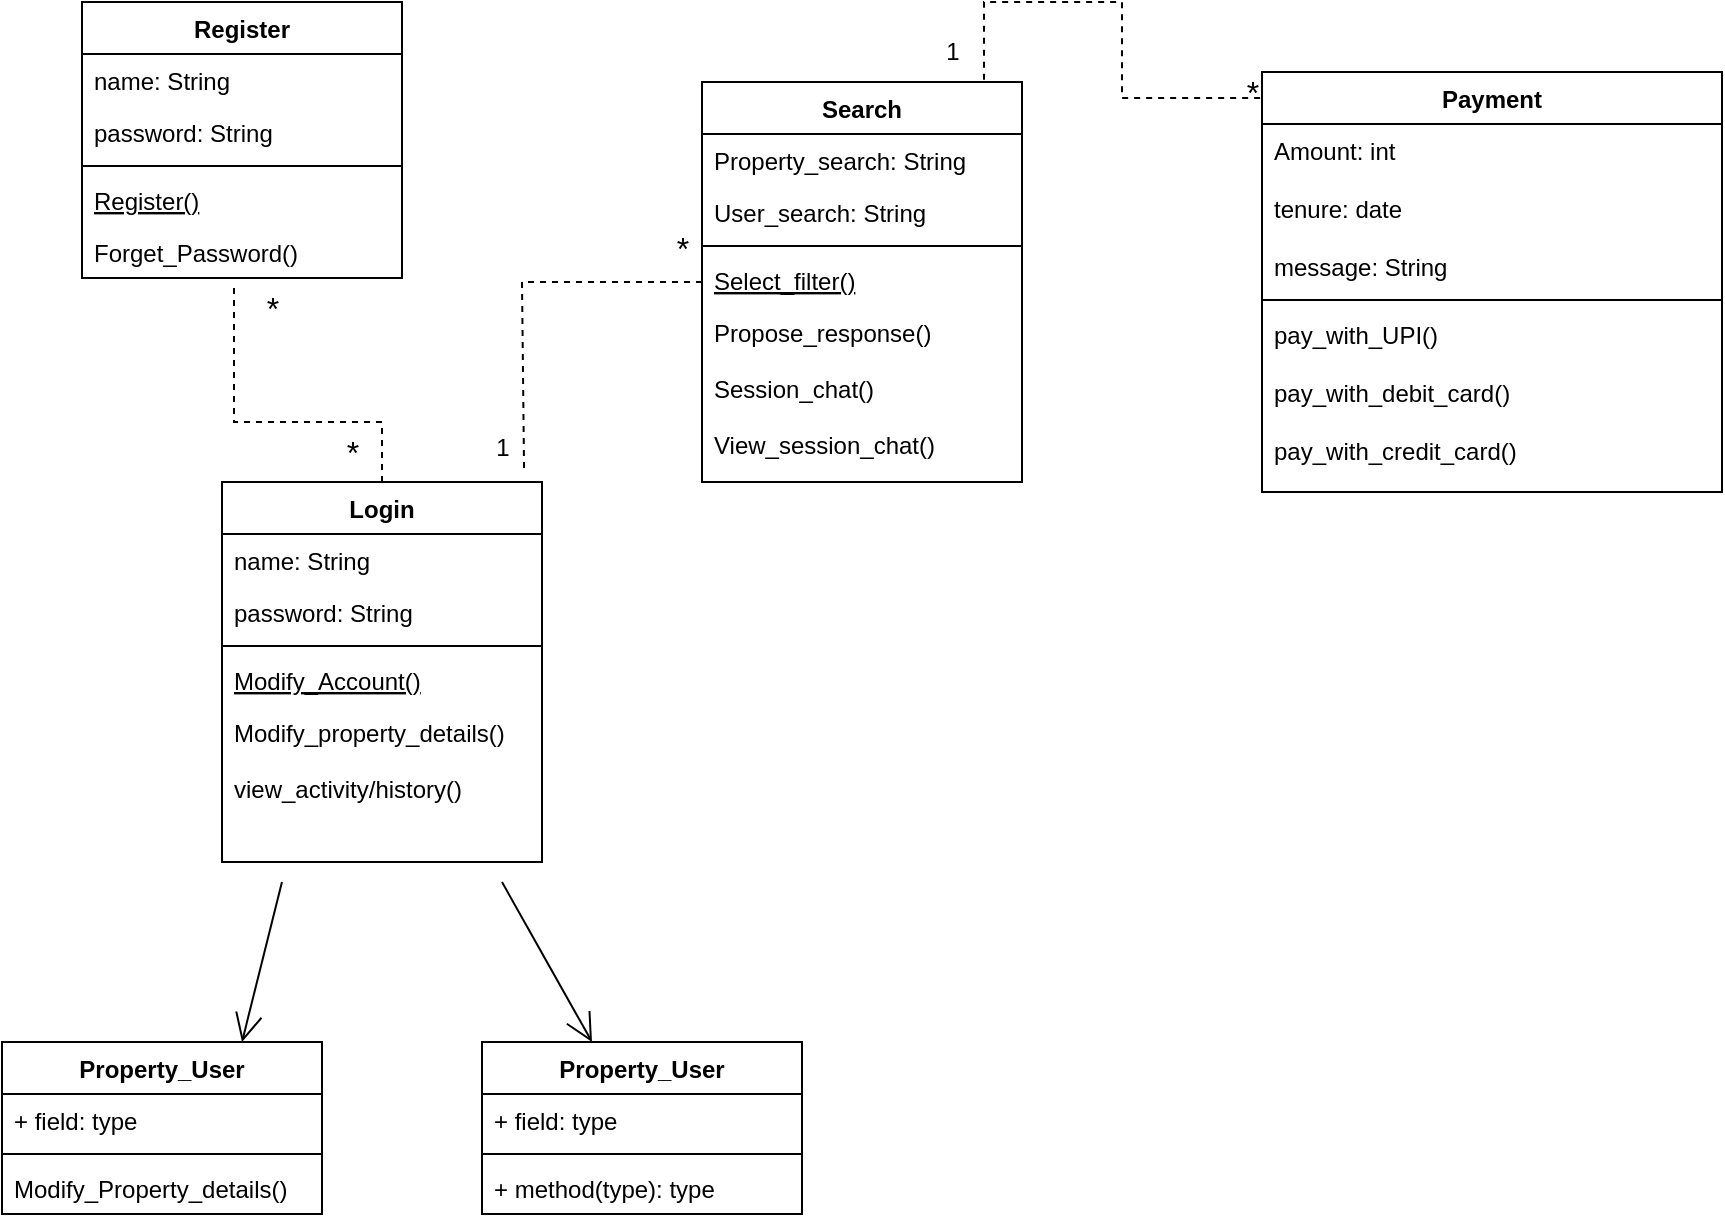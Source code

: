 <mxfile version="23.1.1" type="github">
  <diagram id="C5RBs43oDa-KdzZeNtuy" name="Page-1">
    <mxGraphModel dx="1050" dy="605" grid="1" gridSize="10" guides="1" tooltips="1" connect="1" arrows="1" fold="1" page="1" pageScale="1" pageWidth="1600" pageHeight="1200" math="0" shadow="0">
      <root>
        <mxCell id="WIyWlLk6GJQsqaUBKTNV-0" />
        <mxCell id="WIyWlLk6GJQsqaUBKTNV-1" parent="WIyWlLk6GJQsqaUBKTNV-0" />
        <mxCell id="zkfFHV4jXpPFQw0GAbJ--6" value="Login" style="swimlane;fontStyle=1;align=center;verticalAlign=top;childLayout=stackLayout;horizontal=1;startSize=26;horizontalStack=0;resizeParent=1;resizeLast=0;collapsible=1;marginBottom=0;rounded=0;shadow=0;strokeWidth=1;" parent="WIyWlLk6GJQsqaUBKTNV-1" vertex="1">
          <mxGeometry x="190" y="320" width="160" height="190" as="geometry">
            <mxRectangle x="130" y="380" width="160" height="26" as="alternateBounds" />
          </mxGeometry>
        </mxCell>
        <mxCell id="zkfFHV4jXpPFQw0GAbJ--7" value="name: String" style="text;align=left;verticalAlign=top;spacingLeft=4;spacingRight=4;overflow=hidden;rotatable=0;points=[[0,0.5],[1,0.5]];portConstraint=eastwest;" parent="zkfFHV4jXpPFQw0GAbJ--6" vertex="1">
          <mxGeometry y="26" width="160" height="26" as="geometry" />
        </mxCell>
        <mxCell id="zkfFHV4jXpPFQw0GAbJ--8" value="password: String" style="text;align=left;verticalAlign=top;spacingLeft=4;spacingRight=4;overflow=hidden;rotatable=0;points=[[0,0.5],[1,0.5]];portConstraint=eastwest;rounded=0;shadow=0;html=0;" parent="zkfFHV4jXpPFQw0GAbJ--6" vertex="1">
          <mxGeometry y="52" width="160" height="26" as="geometry" />
        </mxCell>
        <mxCell id="zkfFHV4jXpPFQw0GAbJ--9" value="" style="line;html=1;strokeWidth=1;align=left;verticalAlign=middle;spacingTop=-1;spacingLeft=3;spacingRight=3;rotatable=0;labelPosition=right;points=[];portConstraint=eastwest;" parent="zkfFHV4jXpPFQw0GAbJ--6" vertex="1">
          <mxGeometry y="78" width="160" height="8" as="geometry" />
        </mxCell>
        <mxCell id="zkfFHV4jXpPFQw0GAbJ--10" value="Modify_Account()" style="text;align=left;verticalAlign=top;spacingLeft=4;spacingRight=4;overflow=hidden;rotatable=0;points=[[0,0.5],[1,0.5]];portConstraint=eastwest;fontStyle=4" parent="zkfFHV4jXpPFQw0GAbJ--6" vertex="1">
          <mxGeometry y="86" width="160" height="26" as="geometry" />
        </mxCell>
        <mxCell id="zkfFHV4jXpPFQw0GAbJ--11" value="Modify_property_details()&#xa;&#xa;view_activity/history()&#xa;&#xa;" style="text;align=left;verticalAlign=top;spacingLeft=4;spacingRight=4;overflow=hidden;rotatable=0;points=[[0,0.5],[1,0.5]];portConstraint=eastwest;" parent="zkfFHV4jXpPFQw0GAbJ--6" vertex="1">
          <mxGeometry y="112" width="160" height="78" as="geometry" />
        </mxCell>
        <mxCell id="L5zfjox4up8quBb23s9r-0" value="Register" style="swimlane;fontStyle=1;align=center;verticalAlign=top;childLayout=stackLayout;horizontal=1;startSize=26;horizontalStack=0;resizeParent=1;resizeLast=0;collapsible=1;marginBottom=0;rounded=0;shadow=0;strokeWidth=1;" vertex="1" parent="WIyWlLk6GJQsqaUBKTNV-1">
          <mxGeometry x="120" y="80" width="160" height="138" as="geometry">
            <mxRectangle x="130" y="380" width="160" height="26" as="alternateBounds" />
          </mxGeometry>
        </mxCell>
        <mxCell id="L5zfjox4up8quBb23s9r-1" value="name: String" style="text;align=left;verticalAlign=top;spacingLeft=4;spacingRight=4;overflow=hidden;rotatable=0;points=[[0,0.5],[1,0.5]];portConstraint=eastwest;" vertex="1" parent="L5zfjox4up8quBb23s9r-0">
          <mxGeometry y="26" width="160" height="26" as="geometry" />
        </mxCell>
        <mxCell id="L5zfjox4up8quBb23s9r-2" value="password: String" style="text;align=left;verticalAlign=top;spacingLeft=4;spacingRight=4;overflow=hidden;rotatable=0;points=[[0,0.5],[1,0.5]];portConstraint=eastwest;rounded=0;shadow=0;html=0;" vertex="1" parent="L5zfjox4up8quBb23s9r-0">
          <mxGeometry y="52" width="160" height="26" as="geometry" />
        </mxCell>
        <mxCell id="L5zfjox4up8quBb23s9r-3" value="" style="line;html=1;strokeWidth=1;align=left;verticalAlign=middle;spacingTop=-1;spacingLeft=3;spacingRight=3;rotatable=0;labelPosition=right;points=[];portConstraint=eastwest;" vertex="1" parent="L5zfjox4up8quBb23s9r-0">
          <mxGeometry y="78" width="160" height="8" as="geometry" />
        </mxCell>
        <mxCell id="L5zfjox4up8quBb23s9r-4" value="Register()" style="text;align=left;verticalAlign=top;spacingLeft=4;spacingRight=4;overflow=hidden;rotatable=0;points=[[0,0.5],[1,0.5]];portConstraint=eastwest;fontStyle=4" vertex="1" parent="L5zfjox4up8quBb23s9r-0">
          <mxGeometry y="86" width="160" height="26" as="geometry" />
        </mxCell>
        <mxCell id="L5zfjox4up8quBb23s9r-5" value="Forget_Password()" style="text;align=left;verticalAlign=top;spacingLeft=4;spacingRight=4;overflow=hidden;rotatable=0;points=[[0,0.5],[1,0.5]];portConstraint=eastwest;" vertex="1" parent="L5zfjox4up8quBb23s9r-0">
          <mxGeometry y="112" width="160" height="26" as="geometry" />
        </mxCell>
        <mxCell id="L5zfjox4up8quBb23s9r-7" value="Search" style="swimlane;fontStyle=1;align=center;verticalAlign=top;childLayout=stackLayout;horizontal=1;startSize=26;horizontalStack=0;resizeParent=1;resizeLast=0;collapsible=1;marginBottom=0;rounded=0;shadow=0;strokeWidth=1;" vertex="1" parent="WIyWlLk6GJQsqaUBKTNV-1">
          <mxGeometry x="430" y="120" width="160" height="200" as="geometry">
            <mxRectangle x="130" y="380" width="160" height="26" as="alternateBounds" />
          </mxGeometry>
        </mxCell>
        <mxCell id="L5zfjox4up8quBb23s9r-8" value="Property_search: String" style="text;align=left;verticalAlign=top;spacingLeft=4;spacingRight=4;overflow=hidden;rotatable=0;points=[[0,0.5],[1,0.5]];portConstraint=eastwest;" vertex="1" parent="L5zfjox4up8quBb23s9r-7">
          <mxGeometry y="26" width="160" height="26" as="geometry" />
        </mxCell>
        <mxCell id="L5zfjox4up8quBb23s9r-9" value="User_search: String" style="text;align=left;verticalAlign=top;spacingLeft=4;spacingRight=4;overflow=hidden;rotatable=0;points=[[0,0.5],[1,0.5]];portConstraint=eastwest;rounded=0;shadow=0;html=0;" vertex="1" parent="L5zfjox4up8quBb23s9r-7">
          <mxGeometry y="52" width="160" height="26" as="geometry" />
        </mxCell>
        <mxCell id="L5zfjox4up8quBb23s9r-10" value="" style="line;html=1;strokeWidth=1;align=left;verticalAlign=middle;spacingTop=-1;spacingLeft=3;spacingRight=3;rotatable=0;labelPosition=right;points=[];portConstraint=eastwest;" vertex="1" parent="L5zfjox4up8quBb23s9r-7">
          <mxGeometry y="78" width="160" height="8" as="geometry" />
        </mxCell>
        <mxCell id="L5zfjox4up8quBb23s9r-11" value="Select_filter()" style="text;align=left;verticalAlign=top;spacingLeft=4;spacingRight=4;overflow=hidden;rotatable=0;points=[[0,0.5],[1,0.5]];portConstraint=eastwest;fontStyle=4" vertex="1" parent="L5zfjox4up8quBb23s9r-7">
          <mxGeometry y="86" width="160" height="26" as="geometry" />
        </mxCell>
        <mxCell id="L5zfjox4up8quBb23s9r-12" value="Propose_response()&#xa;&#xa;Session_chat()&#xa;&#xa;View_session_chat()&#xa;&#xa;" style="text;align=left;verticalAlign=top;spacingLeft=4;spacingRight=4;overflow=hidden;rotatable=0;points=[[0,0.5],[1,0.5]];portConstraint=eastwest;" vertex="1" parent="L5zfjox4up8quBb23s9r-7">
          <mxGeometry y="112" width="160" height="78" as="geometry" />
        </mxCell>
        <mxCell id="L5zfjox4up8quBb23s9r-17" value="Payment" style="swimlane;fontStyle=1;align=center;verticalAlign=top;childLayout=stackLayout;horizontal=1;startSize=26;horizontalStack=0;resizeParent=1;resizeParentMax=0;resizeLast=0;collapsible=1;marginBottom=0;whiteSpace=wrap;html=1;" vertex="1" parent="WIyWlLk6GJQsqaUBKTNV-1">
          <mxGeometry x="710" y="115" width="230" height="210" as="geometry" />
        </mxCell>
        <mxCell id="L5zfjox4up8quBb23s9r-18" value="&lt;div&gt;Amount: int&lt;/div&gt;&lt;div&gt;&lt;br&gt;&lt;/div&gt;&lt;div&gt;tenure: date&lt;/div&gt;&lt;div&gt;&lt;br&gt;&lt;/div&gt;&lt;div&gt;message: String&lt;br&gt;&lt;/div&gt;" style="text;strokeColor=none;fillColor=none;align=left;verticalAlign=top;spacingLeft=4;spacingRight=4;overflow=hidden;rotatable=0;points=[[0,0.5],[1,0.5]];portConstraint=eastwest;whiteSpace=wrap;html=1;" vertex="1" parent="L5zfjox4up8quBb23s9r-17">
          <mxGeometry y="26" width="230" height="84" as="geometry" />
        </mxCell>
        <mxCell id="L5zfjox4up8quBb23s9r-19" value="" style="line;strokeWidth=1;fillColor=none;align=left;verticalAlign=middle;spacingTop=-1;spacingLeft=3;spacingRight=3;rotatable=0;labelPosition=right;points=[];portConstraint=eastwest;strokeColor=inherit;" vertex="1" parent="L5zfjox4up8quBb23s9r-17">
          <mxGeometry y="110" width="230" height="8" as="geometry" />
        </mxCell>
        <mxCell id="L5zfjox4up8quBb23s9r-20" value="&lt;div&gt;pay_with_UPI()&lt;/div&gt;&lt;div&gt;&lt;br&gt;&lt;/div&gt;&lt;div&gt;pay_with_debit_card()&lt;/div&gt;&lt;div&gt;&lt;br&gt;&lt;/div&gt;&lt;div&gt;pay_with_credit_card()&lt;br&gt;&lt;/div&gt;" style="text;strokeColor=none;fillColor=none;align=left;verticalAlign=top;spacingLeft=4;spacingRight=4;overflow=hidden;rotatable=0;points=[[0,0.5],[1,0.5]];portConstraint=eastwest;whiteSpace=wrap;html=1;" vertex="1" parent="L5zfjox4up8quBb23s9r-17">
          <mxGeometry y="118" width="230" height="92" as="geometry" />
        </mxCell>
        <mxCell id="L5zfjox4up8quBb23s9r-21" value="" style="endArrow=none;dashed=1;html=1;rounded=0;entryX=0.475;entryY=1.077;entryDx=0;entryDy=0;entryPerimeter=0;exitX=0.5;exitY=0;exitDx=0;exitDy=0;" edge="1" parent="WIyWlLk6GJQsqaUBKTNV-1" source="zkfFHV4jXpPFQw0GAbJ--6" target="L5zfjox4up8quBb23s9r-5">
          <mxGeometry width="50" height="50" relative="1" as="geometry">
            <mxPoint x="270" y="280" as="sourcePoint" />
            <mxPoint x="320" y="230" as="targetPoint" />
            <Array as="points">
              <mxPoint x="270" y="290" />
              <mxPoint x="196" y="290" />
            </Array>
          </mxGeometry>
        </mxCell>
        <mxCell id="L5zfjox4up8quBb23s9r-22" value="" style="endArrow=none;dashed=1;html=1;rounded=0;entryX=0.944;entryY=-0.03;entryDx=0;entryDy=0;entryPerimeter=0;exitX=0;exitY=0.5;exitDx=0;exitDy=0;" edge="1" parent="WIyWlLk6GJQsqaUBKTNV-1" source="L5zfjox4up8quBb23s9r-7" target="zkfFHV4jXpPFQw0GAbJ--6">
          <mxGeometry width="50" height="50" relative="1" as="geometry">
            <mxPoint x="414" y="250" as="sourcePoint" />
            <mxPoint x="340" y="150" as="targetPoint" />
            <Array as="points">
              <mxPoint x="414" y="220" />
              <mxPoint x="340" y="220" />
            </Array>
          </mxGeometry>
        </mxCell>
        <mxCell id="L5zfjox4up8quBb23s9r-23" value="&lt;font size=&quot;3&quot;&gt;*&lt;/font&gt;" style="text;html=1;align=center;verticalAlign=middle;resizable=0;points=[];autosize=1;strokeColor=none;fillColor=none;" vertex="1" parent="WIyWlLk6GJQsqaUBKTNV-1">
          <mxGeometry x="405" y="188" width="30" height="30" as="geometry" />
        </mxCell>
        <mxCell id="L5zfjox4up8quBb23s9r-24" value="1" style="text;html=1;align=center;verticalAlign=middle;resizable=0;points=[];autosize=1;strokeColor=none;fillColor=none;" vertex="1" parent="WIyWlLk6GJQsqaUBKTNV-1">
          <mxGeometry x="315" y="288" width="30" height="30" as="geometry" />
        </mxCell>
        <mxCell id="L5zfjox4up8quBb23s9r-25" value="" style="endArrow=none;dashed=1;html=1;rounded=0;exitX=-0.004;exitY=0.062;exitDx=0;exitDy=0;exitPerimeter=0;" edge="1" parent="WIyWlLk6GJQsqaUBKTNV-1" source="L5zfjox4up8quBb23s9r-17">
          <mxGeometry width="50" height="50" relative="1" as="geometry">
            <mxPoint x="660" y="16" as="sourcePoint" />
            <mxPoint x="571" y="120" as="targetPoint" />
            <Array as="points">
              <mxPoint x="640" y="128" />
              <mxPoint x="640" y="80" />
              <mxPoint x="571" y="80" />
            </Array>
          </mxGeometry>
        </mxCell>
        <mxCell id="L5zfjox4up8quBb23s9r-26" value="1" style="text;html=1;align=center;verticalAlign=middle;resizable=0;points=[];autosize=1;strokeColor=none;fillColor=none;" vertex="1" parent="WIyWlLk6GJQsqaUBKTNV-1">
          <mxGeometry x="540" y="90" width="30" height="30" as="geometry" />
        </mxCell>
        <mxCell id="L5zfjox4up8quBb23s9r-27" value="&lt;font size=&quot;3&quot;&gt;*&lt;/font&gt;" style="text;html=1;align=center;verticalAlign=middle;resizable=0;points=[];autosize=1;strokeColor=none;fillColor=none;" vertex="1" parent="WIyWlLk6GJQsqaUBKTNV-1">
          <mxGeometry x="690" y="110" width="30" height="30" as="geometry" />
        </mxCell>
        <mxCell id="L5zfjox4up8quBb23s9r-28" value="&lt;font size=&quot;3&quot;&gt;*&lt;/font&gt;" style="text;html=1;align=center;verticalAlign=middle;resizable=0;points=[];autosize=1;strokeColor=none;fillColor=none;" vertex="1" parent="WIyWlLk6GJQsqaUBKTNV-1">
          <mxGeometry x="200" y="218" width="30" height="30" as="geometry" />
        </mxCell>
        <mxCell id="L5zfjox4up8quBb23s9r-29" value="&lt;font size=&quot;3&quot;&gt;*&lt;/font&gt;" style="text;html=1;align=center;verticalAlign=middle;resizable=0;points=[];autosize=1;strokeColor=none;fillColor=none;" vertex="1" parent="WIyWlLk6GJQsqaUBKTNV-1">
          <mxGeometry x="240" y="290" width="30" height="30" as="geometry" />
        </mxCell>
        <mxCell id="L5zfjox4up8quBb23s9r-30" value="Property_User" style="swimlane;fontStyle=1;align=center;verticalAlign=top;childLayout=stackLayout;horizontal=1;startSize=26;horizontalStack=0;resizeParent=1;resizeParentMax=0;resizeLast=0;collapsible=1;marginBottom=0;whiteSpace=wrap;html=1;" vertex="1" parent="WIyWlLk6GJQsqaUBKTNV-1">
          <mxGeometry x="80" y="600" width="160" height="86" as="geometry" />
        </mxCell>
        <mxCell id="L5zfjox4up8quBb23s9r-31" value="+ field: type" style="text;strokeColor=none;fillColor=none;align=left;verticalAlign=top;spacingLeft=4;spacingRight=4;overflow=hidden;rotatable=0;points=[[0,0.5],[1,0.5]];portConstraint=eastwest;whiteSpace=wrap;html=1;" vertex="1" parent="L5zfjox4up8quBb23s9r-30">
          <mxGeometry y="26" width="160" height="26" as="geometry" />
        </mxCell>
        <mxCell id="L5zfjox4up8quBb23s9r-32" value="" style="line;strokeWidth=1;fillColor=none;align=left;verticalAlign=middle;spacingTop=-1;spacingLeft=3;spacingRight=3;rotatable=0;labelPosition=right;points=[];portConstraint=eastwest;strokeColor=inherit;" vertex="1" parent="L5zfjox4up8quBb23s9r-30">
          <mxGeometry y="52" width="160" height="8" as="geometry" />
        </mxCell>
        <mxCell id="L5zfjox4up8quBb23s9r-33" value="Modify_Property_details()" style="text;strokeColor=none;fillColor=none;align=left;verticalAlign=top;spacingLeft=4;spacingRight=4;overflow=hidden;rotatable=0;points=[[0,0.5],[1,0.5]];portConstraint=eastwest;whiteSpace=wrap;html=1;" vertex="1" parent="L5zfjox4up8quBb23s9r-30">
          <mxGeometry y="60" width="160" height="26" as="geometry" />
        </mxCell>
        <mxCell id="L5zfjox4up8quBb23s9r-34" value="Property_User" style="swimlane;fontStyle=1;align=center;verticalAlign=top;childLayout=stackLayout;horizontal=1;startSize=26;horizontalStack=0;resizeParent=1;resizeParentMax=0;resizeLast=0;collapsible=1;marginBottom=0;whiteSpace=wrap;html=1;" vertex="1" parent="WIyWlLk6GJQsqaUBKTNV-1">
          <mxGeometry x="320" y="600" width="160" height="86" as="geometry" />
        </mxCell>
        <mxCell id="L5zfjox4up8quBb23s9r-35" value="+ field: type" style="text;strokeColor=none;fillColor=none;align=left;verticalAlign=top;spacingLeft=4;spacingRight=4;overflow=hidden;rotatable=0;points=[[0,0.5],[1,0.5]];portConstraint=eastwest;whiteSpace=wrap;html=1;" vertex="1" parent="L5zfjox4up8quBb23s9r-34">
          <mxGeometry y="26" width="160" height="26" as="geometry" />
        </mxCell>
        <mxCell id="L5zfjox4up8quBb23s9r-36" value="" style="line;strokeWidth=1;fillColor=none;align=left;verticalAlign=middle;spacingTop=-1;spacingLeft=3;spacingRight=3;rotatable=0;labelPosition=right;points=[];portConstraint=eastwest;strokeColor=inherit;" vertex="1" parent="L5zfjox4up8quBb23s9r-34">
          <mxGeometry y="52" width="160" height="8" as="geometry" />
        </mxCell>
        <mxCell id="L5zfjox4up8quBb23s9r-37" value="+ method(type): type" style="text;strokeColor=none;fillColor=none;align=left;verticalAlign=top;spacingLeft=4;spacingRight=4;overflow=hidden;rotatable=0;points=[[0,0.5],[1,0.5]];portConstraint=eastwest;whiteSpace=wrap;html=1;" vertex="1" parent="L5zfjox4up8quBb23s9r-34">
          <mxGeometry y="60" width="160" height="26" as="geometry" />
        </mxCell>
        <mxCell id="L5zfjox4up8quBb23s9r-38" value="" style="endArrow=open;endFill=1;endSize=12;html=1;rounded=0;entryX=0.75;entryY=0;entryDx=0;entryDy=0;" edge="1" parent="WIyWlLk6GJQsqaUBKTNV-1" target="L5zfjox4up8quBb23s9r-30">
          <mxGeometry width="160" relative="1" as="geometry">
            <mxPoint x="220" y="520" as="sourcePoint" />
            <mxPoint x="280" y="560" as="targetPoint" />
          </mxGeometry>
        </mxCell>
        <mxCell id="L5zfjox4up8quBb23s9r-39" value="" style="endArrow=open;endFill=1;endSize=12;html=1;rounded=0;entryX=0.75;entryY=0;entryDx=0;entryDy=0;" edge="1" parent="WIyWlLk6GJQsqaUBKTNV-1">
          <mxGeometry width="160" relative="1" as="geometry">
            <mxPoint x="330" y="520" as="sourcePoint" />
            <mxPoint x="375" y="600" as="targetPoint" />
          </mxGeometry>
        </mxCell>
      </root>
    </mxGraphModel>
  </diagram>
</mxfile>
